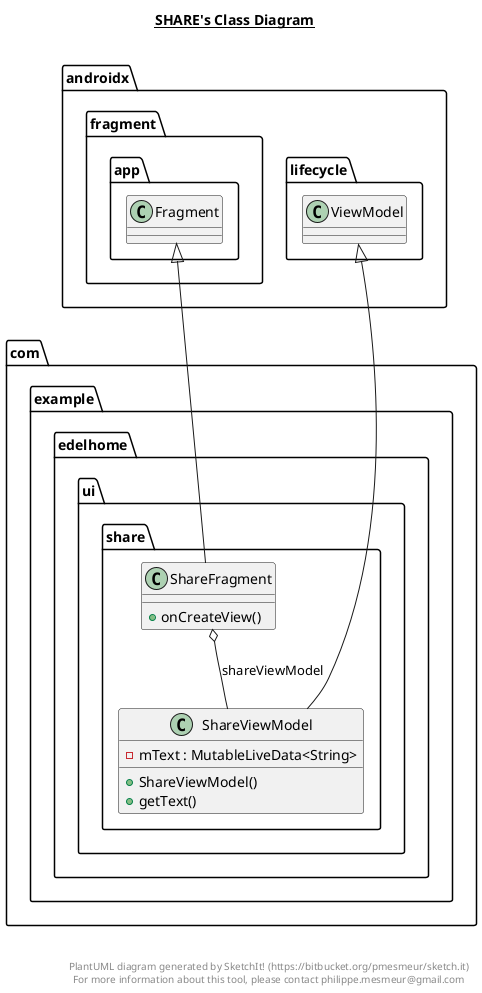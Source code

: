 @startuml

title __SHARE's Class Diagram__\n

  namespace com.example.edelhome {
    namespace ui.share {
      class com.example.edelhome.ui.share.ShareFragment {
          + onCreateView()
      }
    }
  }
  

  namespace com.example.edelhome {
    namespace ui.share {
      class com.example.edelhome.ui.share.ShareViewModel {
          - mText : MutableLiveData<String>
          + ShareViewModel()
          + getText()
      }
    }
  }
  

  com.example.edelhome.ui.share.ShareFragment -up-|> androidx.fragment.app.Fragment
  com.example.edelhome.ui.share.ShareFragment o-- com.example.edelhome.ui.share.ShareViewModel : shareViewModel
  com.example.edelhome.ui.share.ShareViewModel -up-|> androidx.lifecycle.ViewModel


right footer


PlantUML diagram generated by SketchIt! (https://bitbucket.org/pmesmeur/sketch.it)
For more information about this tool, please contact philippe.mesmeur@gmail.com
endfooter

@enduml
